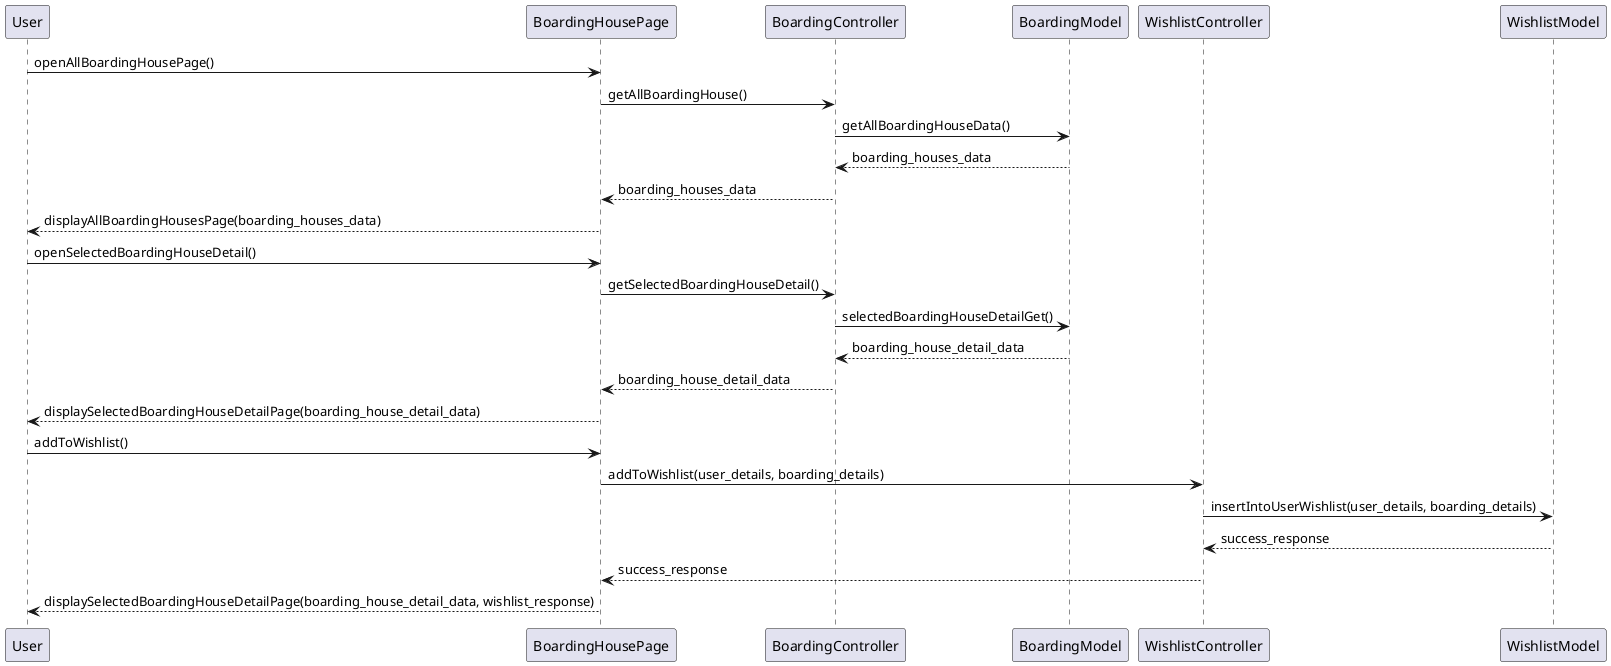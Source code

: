 @startuml
User -> BoardingHousePage: openAllBoardingHousePage()
BoardingHousePage -> BoardingController: getAllBoardingHouse()
BoardingController -> BoardingModel: getAllBoardingHouseData()
BoardingController <-- BoardingModel: boarding_houses_data
BoardingHousePage <-- BoardingController: boarding_houses_data
User <-- BoardingHousePage: displayAllBoardingHousesPage(boarding_houses_data)

User -> BoardingHousePage: openSelectedBoardingHouseDetail()
BoardingHousePage -> BoardingController: getSelectedBoardingHouseDetail()
BoardingController -> BoardingModel: selectedBoardingHouseDetailGet()
BoardingController <-- BoardingModel: boarding_house_detail_data
BoardingHousePage <-- BoardingController: boarding_house_detail_data
User <-- BoardingHousePage: displaySelectedBoardingHouseDetailPage(boarding_house_detail_data)

User -> BoardingHousePage: addToWishlist()
BoardingHousePage -> WishlistController: addToWishlist(user_details, boarding_details)
WishlistController -> WishlistModel: insertIntoUserWishlist(user_details, boarding_details)
WishlistController <-- WishlistModel: success_response
BoardingHousePage <-- WishlistController: success_response
User <-- BoardingHousePage: displaySelectedBoardingHouseDetailPage(boarding_house_detail_data, wishlist_response)

@enduml